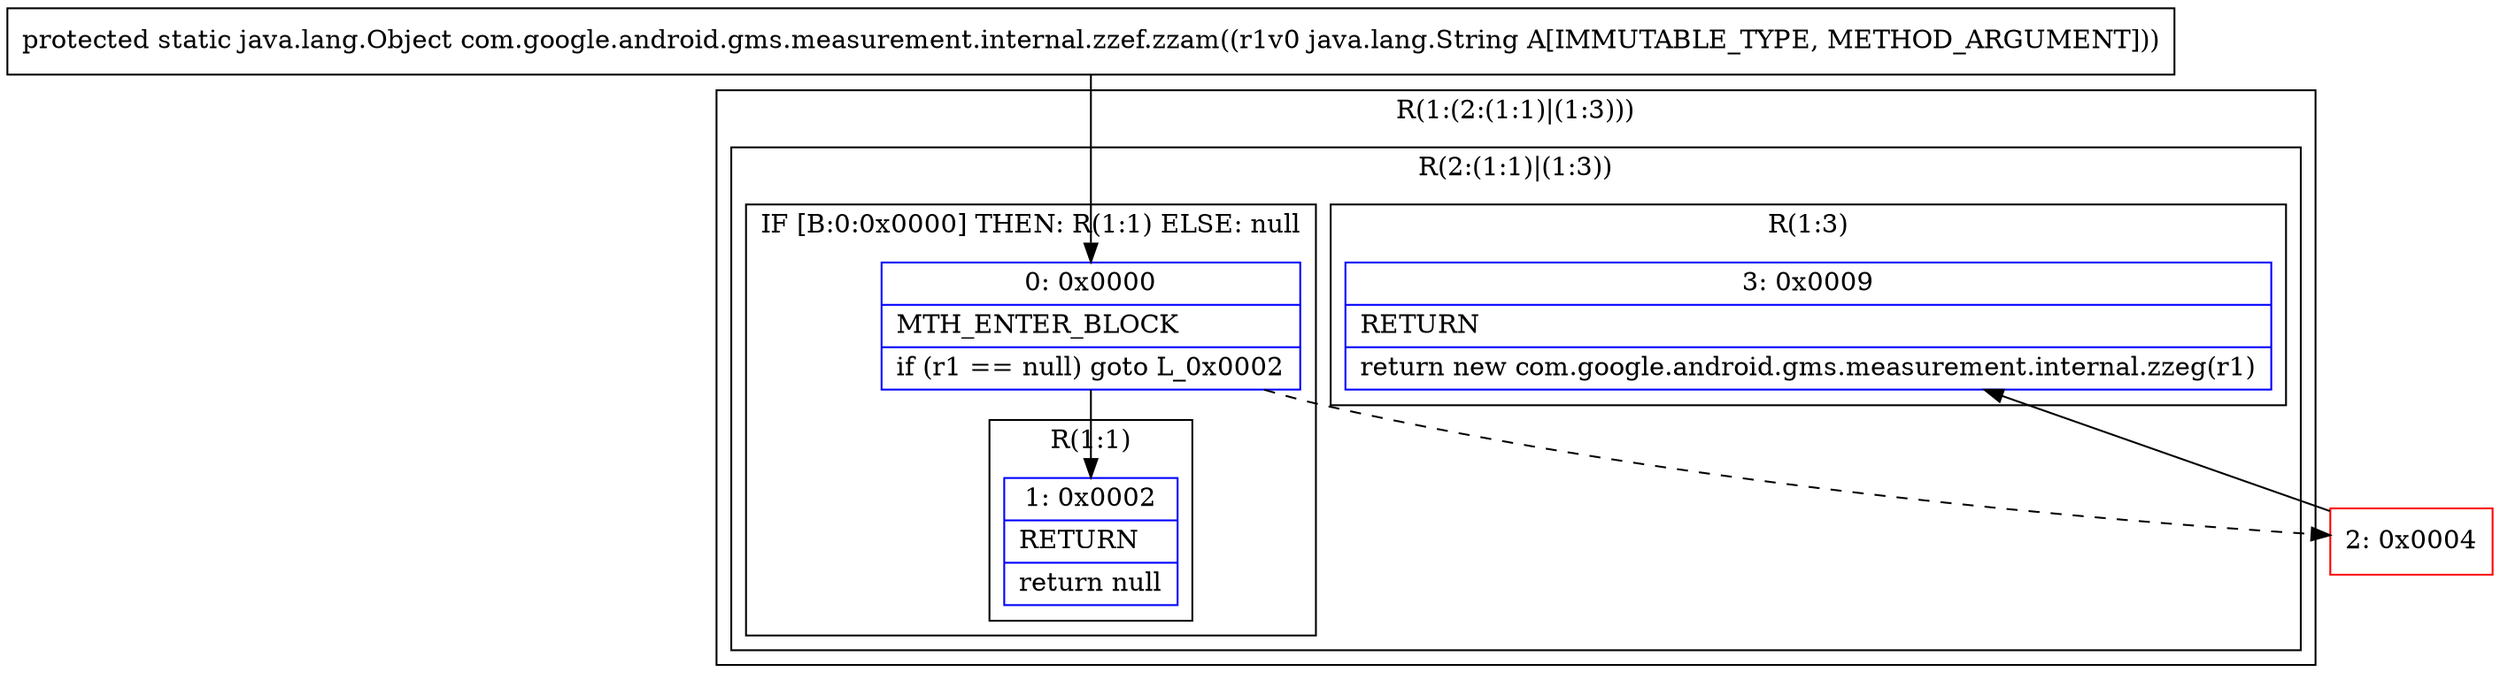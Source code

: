 digraph "CFG forcom.google.android.gms.measurement.internal.zzef.zzam(Ljava\/lang\/String;)Ljava\/lang\/Object;" {
subgraph cluster_Region_2095381290 {
label = "R(1:(2:(1:1)|(1:3)))";
node [shape=record,color=blue];
subgraph cluster_Region_265921508 {
label = "R(2:(1:1)|(1:3))";
node [shape=record,color=blue];
subgraph cluster_IfRegion_1168127001 {
label = "IF [B:0:0x0000] THEN: R(1:1) ELSE: null";
node [shape=record,color=blue];
Node_0 [shape=record,label="{0\:\ 0x0000|MTH_ENTER_BLOCK\l|if (r1 == null) goto L_0x0002\l}"];
subgraph cluster_Region_1396931165 {
label = "R(1:1)";
node [shape=record,color=blue];
Node_1 [shape=record,label="{1\:\ 0x0002|RETURN\l|return null\l}"];
}
}
subgraph cluster_Region_145090228 {
label = "R(1:3)";
node [shape=record,color=blue];
Node_3 [shape=record,label="{3\:\ 0x0009|RETURN\l|return new com.google.android.gms.measurement.internal.zzeg(r1)\l}"];
}
}
}
Node_2 [shape=record,color=red,label="{2\:\ 0x0004}"];
MethodNode[shape=record,label="{protected static java.lang.Object com.google.android.gms.measurement.internal.zzef.zzam((r1v0 java.lang.String A[IMMUTABLE_TYPE, METHOD_ARGUMENT])) }"];
MethodNode -> Node_0;
Node_0 -> Node_1;
Node_0 -> Node_2[style=dashed];
Node_2 -> Node_3;
}

